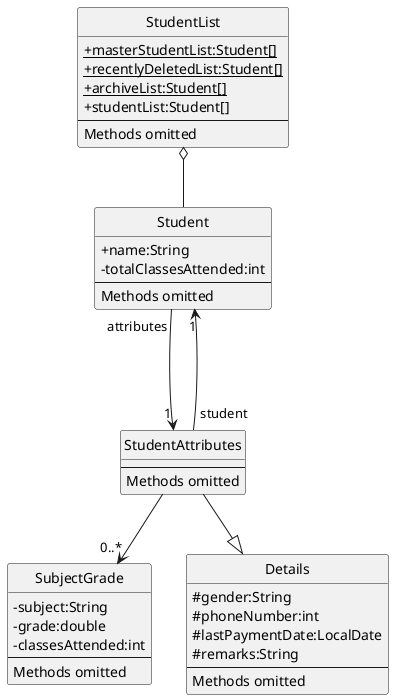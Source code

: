 @startuml DateStoring
skinparam classAttributeIconSize 0
hide circle
class StudentList {
    {static} +masterStudentList:Student[]
    {static} +recentlyDeletedList:Student[]
    {static} +archiveList:Student[]
    +studentList:Student[]
    --
    Methods omitted
}

class Student {
    +name:String
    -totalClassesAttended:int
    --
    Methods omitted
}

class SubjectGrade {
    -subject:String
    -grade:double
    -classesAttended:int
    --
    Methods omitted
}

class Details {
    #gender:String 
    #phoneNumber:int
    #lastPaymentDate:LocalDate
    #remarks:String
    --
    Methods omitted
}

class StudentAttributes {
    --
    Methods omitted
}

StudentList o-- Student

Student "attributes"---> "1" StudentAttributes

StudentAttributes --down|> Details
StudentAttributes -->"0..*" SubjectGrade
StudentAttributes "student" --> "1" Student



@enduml
